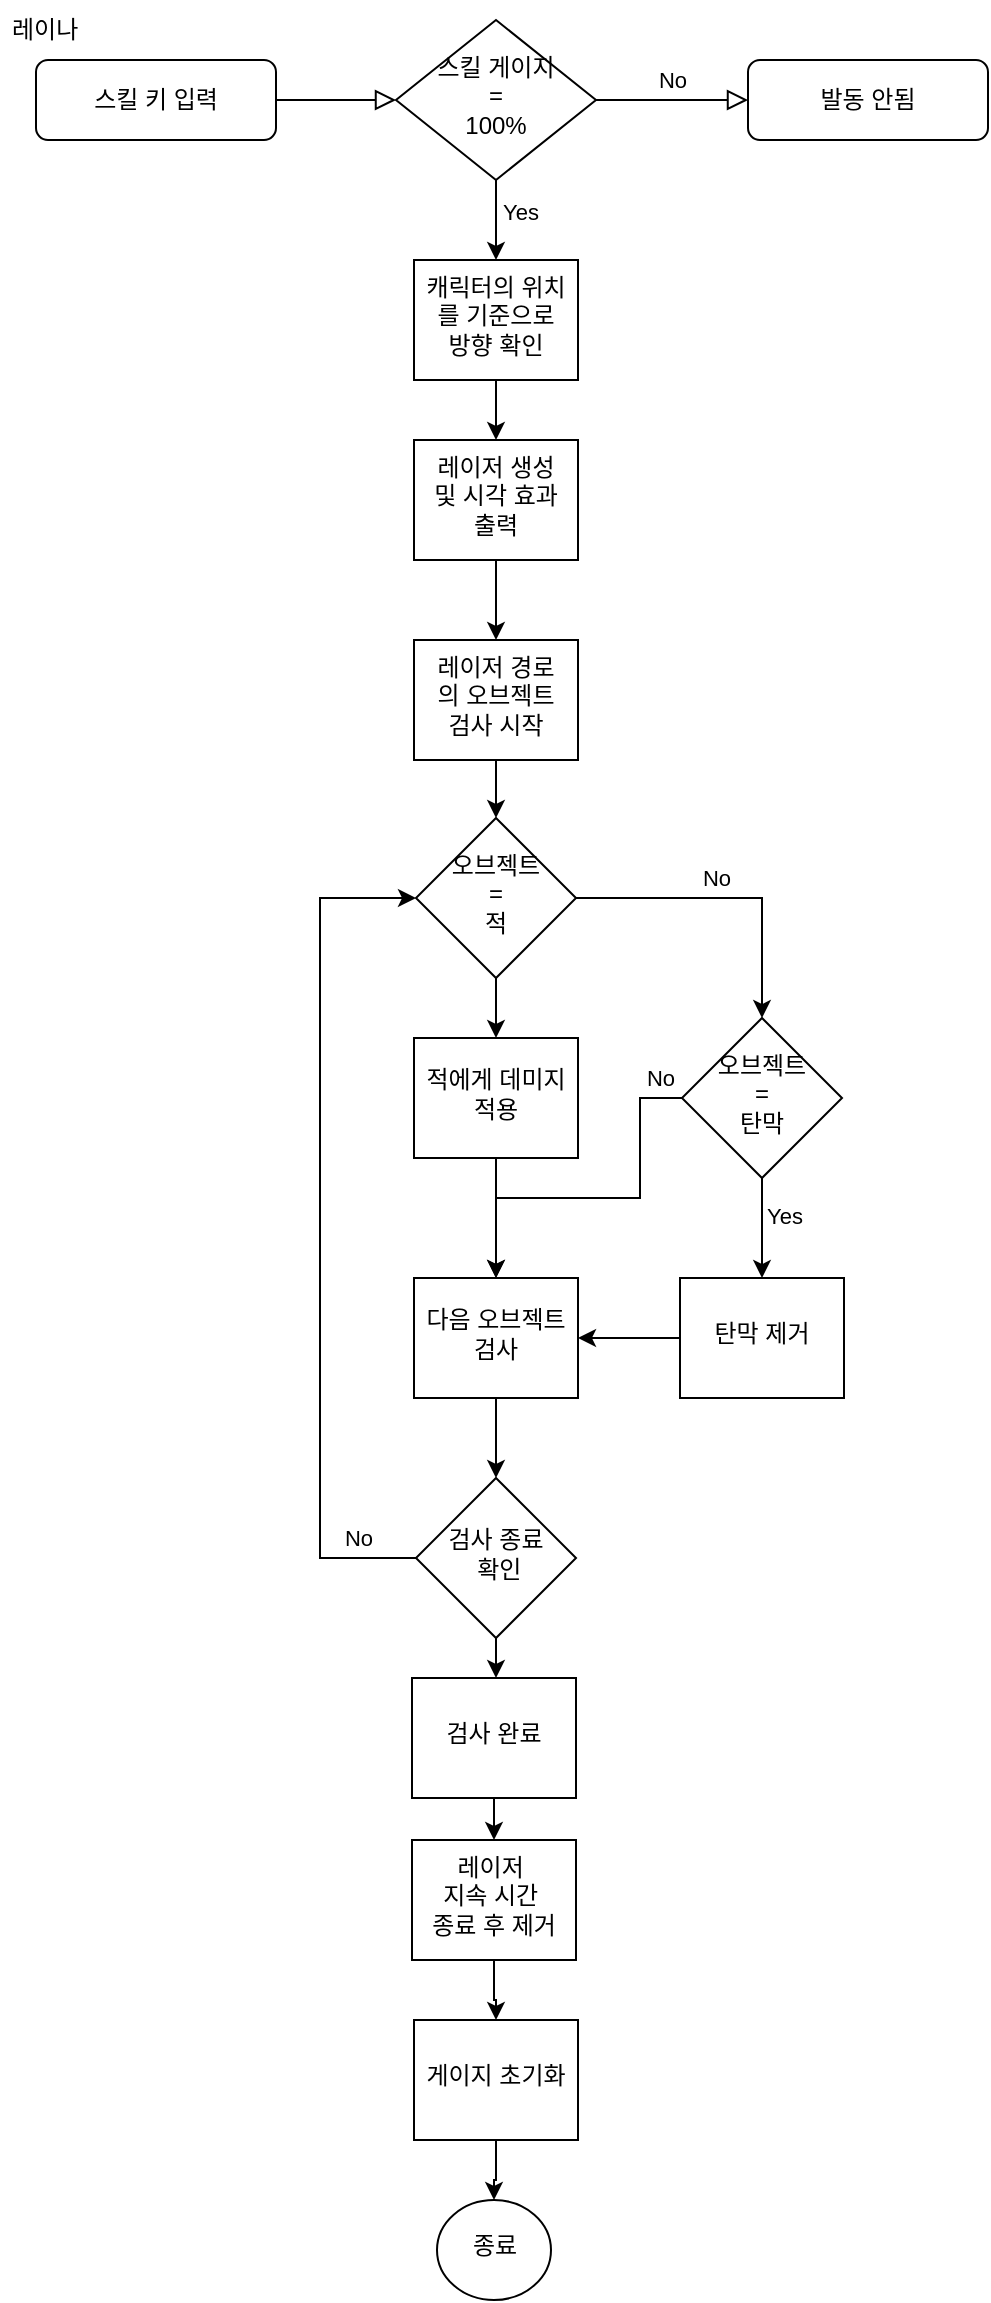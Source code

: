 <mxfile version="26.2.15">
  <diagram id="C5RBs43oDa-KdzZeNtuy" name="Page-1">
    <mxGraphModel dx="728" dy="1197" grid="1" gridSize="10" guides="1" tooltips="1" connect="1" arrows="1" fold="1" page="1" pageScale="1" pageWidth="827" pageHeight="1169" math="0" shadow="0">
      <root>
        <mxCell id="WIyWlLk6GJQsqaUBKTNV-0" />
        <mxCell id="WIyWlLk6GJQsqaUBKTNV-1" parent="WIyWlLk6GJQsqaUBKTNV-0" />
        <mxCell id="WIyWlLk6GJQsqaUBKTNV-2" value="" style="rounded=0;html=1;jettySize=auto;orthogonalLoop=1;fontSize=11;endArrow=block;endFill=0;endSize=8;strokeWidth=1;shadow=0;labelBackgroundColor=none;edgeStyle=orthogonalEdgeStyle;" parent="WIyWlLk6GJQsqaUBKTNV-1" source="WIyWlLk6GJQsqaUBKTNV-3" target="WIyWlLk6GJQsqaUBKTNV-6" edge="1">
          <mxGeometry relative="1" as="geometry" />
        </mxCell>
        <mxCell id="WIyWlLk6GJQsqaUBKTNV-3" value="스킬 키 입력" style="rounded=1;whiteSpace=wrap;html=1;fontSize=12;glass=0;strokeWidth=1;shadow=0;" parent="WIyWlLk6GJQsqaUBKTNV-1" vertex="1">
          <mxGeometry x="58" y="70" width="120" height="40" as="geometry" />
        </mxCell>
        <mxCell id="WIyWlLk6GJQsqaUBKTNV-5" value="No" style="edgeStyle=orthogonalEdgeStyle;rounded=0;html=1;jettySize=auto;orthogonalLoop=1;fontSize=11;endArrow=block;endFill=0;endSize=8;strokeWidth=1;shadow=0;labelBackgroundColor=none;" parent="WIyWlLk6GJQsqaUBKTNV-1" source="WIyWlLk6GJQsqaUBKTNV-6" target="WIyWlLk6GJQsqaUBKTNV-7" edge="1">
          <mxGeometry y="10" relative="1" as="geometry">
            <mxPoint as="offset" />
          </mxGeometry>
        </mxCell>
        <mxCell id="XRQsmOzAujlqHSzxxDNQ-4" value="" style="edgeStyle=orthogonalEdgeStyle;rounded=0;orthogonalLoop=1;jettySize=auto;html=1;" parent="WIyWlLk6GJQsqaUBKTNV-1" source="WIyWlLk6GJQsqaUBKTNV-6" target="XRQsmOzAujlqHSzxxDNQ-3" edge="1">
          <mxGeometry relative="1" as="geometry" />
        </mxCell>
        <mxCell id="XRQsmOzAujlqHSzxxDNQ-5" value="Yes" style="edgeLabel;html=1;align=center;verticalAlign=middle;resizable=0;points=[];" parent="XRQsmOzAujlqHSzxxDNQ-4" vertex="1" connectable="0">
          <mxGeometry x="-0.209" y="2" relative="1" as="geometry">
            <mxPoint x="10" as="offset" />
          </mxGeometry>
        </mxCell>
        <mxCell id="WIyWlLk6GJQsqaUBKTNV-6" value="스킬 게이지&lt;div&gt;=&lt;/div&gt;&lt;div&gt;100%&lt;/div&gt;" style="rhombus;whiteSpace=wrap;html=1;shadow=0;fontFamily=Helvetica;fontSize=12;align=center;strokeWidth=1;spacing=6;spacingTop=-4;" parent="WIyWlLk6GJQsqaUBKTNV-1" vertex="1">
          <mxGeometry x="238" y="50" width="100" height="80" as="geometry" />
        </mxCell>
        <mxCell id="WIyWlLk6GJQsqaUBKTNV-7" value="발동 안됨" style="rounded=1;whiteSpace=wrap;html=1;fontSize=12;glass=0;strokeWidth=1;shadow=0;" parent="WIyWlLk6GJQsqaUBKTNV-1" vertex="1">
          <mxGeometry x="414" y="70" width="120" height="40" as="geometry" />
        </mxCell>
        <mxCell id="XRQsmOzAujlqHSzxxDNQ-51" value="" style="edgeStyle=orthogonalEdgeStyle;rounded=0;orthogonalLoop=1;jettySize=auto;html=1;" parent="WIyWlLk6GJQsqaUBKTNV-1" source="XRQsmOzAujlqHSzxxDNQ-3" target="XRQsmOzAujlqHSzxxDNQ-50" edge="1">
          <mxGeometry relative="1" as="geometry" />
        </mxCell>
        <mxCell id="XRQsmOzAujlqHSzxxDNQ-3" value="캐릭터의 위치를 기준으로 방향 확인" style="whiteSpace=wrap;html=1;shadow=0;strokeWidth=1;spacing=6;spacingTop=-4;" parent="WIyWlLk6GJQsqaUBKTNV-1" vertex="1">
          <mxGeometry x="247" y="170" width="82" height="60" as="geometry" />
        </mxCell>
        <mxCell id="XRQsmOzAujlqHSzxxDNQ-47" value="레이나" style="text;strokeColor=none;fillColor=none;align=left;verticalAlign=middle;spacingLeft=4;spacingRight=4;overflow=hidden;points=[[0,0.5],[1,0.5]];portConstraint=eastwest;rotatable=0;whiteSpace=wrap;html=1;" parent="WIyWlLk6GJQsqaUBKTNV-1" vertex="1">
          <mxGeometry x="40" y="40" width="80" height="30" as="geometry" />
        </mxCell>
        <mxCell id="XRQsmOzAujlqHSzxxDNQ-53" value="" style="edgeStyle=orthogonalEdgeStyle;rounded=0;orthogonalLoop=1;jettySize=auto;html=1;" parent="WIyWlLk6GJQsqaUBKTNV-1" source="XRQsmOzAujlqHSzxxDNQ-50" target="XRQsmOzAujlqHSzxxDNQ-52" edge="1">
          <mxGeometry relative="1" as="geometry" />
        </mxCell>
        <mxCell id="XRQsmOzAujlqHSzxxDNQ-50" value="레이저 생성 및 시각 효과 출력" style="whiteSpace=wrap;html=1;shadow=0;strokeWidth=1;spacing=6;spacingTop=-4;" parent="WIyWlLk6GJQsqaUBKTNV-1" vertex="1">
          <mxGeometry x="247" y="260" width="82" height="60" as="geometry" />
        </mxCell>
        <mxCell id="XRQsmOzAujlqHSzxxDNQ-55" value="" style="edgeStyle=orthogonalEdgeStyle;rounded=0;orthogonalLoop=1;jettySize=auto;html=1;" parent="WIyWlLk6GJQsqaUBKTNV-1" source="XRQsmOzAujlqHSzxxDNQ-52" target="XRQsmOzAujlqHSzxxDNQ-54" edge="1">
          <mxGeometry relative="1" as="geometry" />
        </mxCell>
        <mxCell id="XRQsmOzAujlqHSzxxDNQ-52" value="레이저 경로 의 오브젝트 검사 시작" style="whiteSpace=wrap;html=1;shadow=0;strokeWidth=1;spacing=6;spacingTop=-4;" parent="WIyWlLk6GJQsqaUBKTNV-1" vertex="1">
          <mxGeometry x="247" y="360" width="82" height="60" as="geometry" />
        </mxCell>
        <mxCell id="XRQsmOzAujlqHSzxxDNQ-57" value="" style="edgeStyle=orthogonalEdgeStyle;rounded=0;orthogonalLoop=1;jettySize=auto;html=1;entryX=0.5;entryY=0;entryDx=0;entryDy=0;" parent="WIyWlLk6GJQsqaUBKTNV-1" source="XRQsmOzAujlqHSzxxDNQ-54" target="XRQsmOzAujlqHSzxxDNQ-59" edge="1">
          <mxGeometry relative="1" as="geometry">
            <mxPoint x="388" y="489" as="targetPoint" />
          </mxGeometry>
        </mxCell>
        <mxCell id="XRQsmOzAujlqHSzxxDNQ-58" value="No" style="edgeLabel;html=1;align=center;verticalAlign=middle;resizable=0;points=[];" parent="XRQsmOzAujlqHSzxxDNQ-57" vertex="1" connectable="0">
          <mxGeometry x="-0.087" y="2" relative="1" as="geometry">
            <mxPoint y="-8" as="offset" />
          </mxGeometry>
        </mxCell>
        <mxCell id="XRQsmOzAujlqHSzxxDNQ-66" value="" style="edgeStyle=orthogonalEdgeStyle;rounded=0;orthogonalLoop=1;jettySize=auto;html=1;" parent="WIyWlLk6GJQsqaUBKTNV-1" source="XRQsmOzAujlqHSzxxDNQ-54" target="XRQsmOzAujlqHSzxxDNQ-67" edge="1">
          <mxGeometry relative="1" as="geometry">
            <mxPoint x="288" y="619" as="targetPoint" />
          </mxGeometry>
        </mxCell>
        <mxCell id="XRQsmOzAujlqHSzxxDNQ-54" value="오브젝트&lt;div&gt;=&lt;/div&gt;&lt;div&gt;적&lt;/div&gt;" style="rhombus;whiteSpace=wrap;html=1;shadow=0;strokeWidth=1;spacing=6;spacingTop=-4;" parent="WIyWlLk6GJQsqaUBKTNV-1" vertex="1">
          <mxGeometry x="248" y="449" width="80" height="80" as="geometry" />
        </mxCell>
        <mxCell id="XRQsmOzAujlqHSzxxDNQ-61" value="" style="edgeStyle=orthogonalEdgeStyle;rounded=0;orthogonalLoop=1;jettySize=auto;html=1;" parent="WIyWlLk6GJQsqaUBKTNV-1" source="XRQsmOzAujlqHSzxxDNQ-59" target="XRQsmOzAujlqHSzxxDNQ-62" edge="1">
          <mxGeometry relative="1" as="geometry">
            <mxPoint x="420" y="619" as="targetPoint" />
          </mxGeometry>
        </mxCell>
        <mxCell id="XRQsmOzAujlqHSzxxDNQ-64" value="Yes" style="edgeLabel;html=1;align=center;verticalAlign=middle;resizable=0;points=[];" parent="XRQsmOzAujlqHSzxxDNQ-61" vertex="1" connectable="0">
          <mxGeometry x="-0.231" y="2" relative="1" as="geometry">
            <mxPoint x="9" as="offset" />
          </mxGeometry>
        </mxCell>
        <mxCell id="XRQsmOzAujlqHSzxxDNQ-71" value="" style="edgeStyle=orthogonalEdgeStyle;rounded=0;orthogonalLoop=1;jettySize=auto;html=1;" parent="WIyWlLk6GJQsqaUBKTNV-1" source="XRQsmOzAujlqHSzxxDNQ-59" target="XRQsmOzAujlqHSzxxDNQ-68" edge="1">
          <mxGeometry relative="1" as="geometry">
            <mxPoint x="288" y="649" as="targetPoint" />
            <Array as="points">
              <mxPoint x="360" y="589" />
              <mxPoint x="360" y="639" />
              <mxPoint x="288" y="639" />
            </Array>
          </mxGeometry>
        </mxCell>
        <mxCell id="XRQsmOzAujlqHSzxxDNQ-72" value="No" style="edgeLabel;html=1;align=center;verticalAlign=middle;resizable=0;points=[];" parent="XRQsmOzAujlqHSzxxDNQ-71" vertex="1" connectable="0">
          <mxGeometry x="-0.314" y="-2" relative="1" as="geometry">
            <mxPoint x="12" y="-52" as="offset" />
          </mxGeometry>
        </mxCell>
        <mxCell id="XRQsmOzAujlqHSzxxDNQ-59" value="오브젝트&lt;div&gt;=&lt;/div&gt;&lt;div&gt;탄막&lt;/div&gt;" style="rhombus;whiteSpace=wrap;html=1;shadow=0;strokeWidth=1;spacing=6;spacingTop=-4;" parent="WIyWlLk6GJQsqaUBKTNV-1" vertex="1">
          <mxGeometry x="381" y="549" width="80" height="80" as="geometry" />
        </mxCell>
        <mxCell id="XRQsmOzAujlqHSzxxDNQ-70" value="" style="edgeStyle=orthogonalEdgeStyle;rounded=0;orthogonalLoop=1;jettySize=auto;html=1;" parent="WIyWlLk6GJQsqaUBKTNV-1" source="XRQsmOzAujlqHSzxxDNQ-62" target="XRQsmOzAujlqHSzxxDNQ-68" edge="1">
          <mxGeometry relative="1" as="geometry" />
        </mxCell>
        <mxCell id="XRQsmOzAujlqHSzxxDNQ-62" value="탄막 제거" style="whiteSpace=wrap;html=1;shadow=0;strokeWidth=1;spacing=6;spacingTop=-4;" parent="WIyWlLk6GJQsqaUBKTNV-1" vertex="1">
          <mxGeometry x="380" y="679" width="82" height="60" as="geometry" />
        </mxCell>
        <mxCell id="XRQsmOzAujlqHSzxxDNQ-69" value="" style="edgeStyle=orthogonalEdgeStyle;rounded=0;orthogonalLoop=1;jettySize=auto;html=1;" parent="WIyWlLk6GJQsqaUBKTNV-1" source="XRQsmOzAujlqHSzxxDNQ-67" target="XRQsmOzAujlqHSzxxDNQ-68" edge="1">
          <mxGeometry relative="1" as="geometry" />
        </mxCell>
        <mxCell id="XRQsmOzAujlqHSzxxDNQ-67" value="적에게 데미지 적용" style="whiteSpace=wrap;html=1;shadow=0;strokeWidth=1;spacing=6;spacingTop=-4;" parent="WIyWlLk6GJQsqaUBKTNV-1" vertex="1">
          <mxGeometry x="247" y="559" width="82" height="60" as="geometry" />
        </mxCell>
        <mxCell id="XRQsmOzAujlqHSzxxDNQ-74" value="" style="edgeStyle=orthogonalEdgeStyle;rounded=0;orthogonalLoop=1;jettySize=auto;html=1;" parent="WIyWlLk6GJQsqaUBKTNV-1" source="XRQsmOzAujlqHSzxxDNQ-68" target="XRQsmOzAujlqHSzxxDNQ-75" edge="1">
          <mxGeometry relative="1" as="geometry">
            <mxPoint x="288" y="779" as="targetPoint" />
          </mxGeometry>
        </mxCell>
        <mxCell id="XRQsmOzAujlqHSzxxDNQ-68" value="다음 오브젝트 검사" style="whiteSpace=wrap;html=1;shadow=0;strokeWidth=1;spacing=6;spacingTop=-4;" parent="WIyWlLk6GJQsqaUBKTNV-1" vertex="1">
          <mxGeometry x="247" y="679" width="82" height="60" as="geometry" />
        </mxCell>
        <mxCell id="XRQsmOzAujlqHSzxxDNQ-79" value="" style="edgeStyle=orthogonalEdgeStyle;rounded=0;orthogonalLoop=1;jettySize=auto;html=1;" parent="WIyWlLk6GJQsqaUBKTNV-1" source="XRQsmOzAujlqHSzxxDNQ-75" edge="1">
          <mxGeometry relative="1" as="geometry">
            <mxPoint x="288.029" y="879" as="targetPoint" />
          </mxGeometry>
        </mxCell>
        <mxCell id="XRQsmOzAujlqHSzxxDNQ-75" value="검사 종료&lt;div&gt;&amp;nbsp;&lt;span style=&quot;background-color: transparent; color: light-dark(rgb(0, 0, 0), rgb(255, 255, 255));&quot;&gt;확인&lt;/span&gt;&lt;/div&gt;" style="rhombus;whiteSpace=wrap;html=1;shadow=0;strokeWidth=1;spacing=6;spacingTop=-4;" parent="WIyWlLk6GJQsqaUBKTNV-1" vertex="1">
          <mxGeometry x="248" y="779" width="80" height="80" as="geometry" />
        </mxCell>
        <mxCell id="XRQsmOzAujlqHSzxxDNQ-76" value="" style="endArrow=classic;html=1;rounded=0;exitX=0;exitY=0.5;exitDx=0;exitDy=0;" parent="WIyWlLk6GJQsqaUBKTNV-1" source="XRQsmOzAujlqHSzxxDNQ-75" target="XRQsmOzAujlqHSzxxDNQ-54" edge="1">
          <mxGeometry width="50" height="50" relative="1" as="geometry">
            <mxPoint x="150" y="819" as="sourcePoint" />
            <mxPoint x="200" y="429" as="targetPoint" />
            <Array as="points">
              <mxPoint x="200" y="819" />
              <mxPoint x="200" y="489" />
            </Array>
          </mxGeometry>
        </mxCell>
        <mxCell id="XRQsmOzAujlqHSzxxDNQ-77" value="No" style="edgeLabel;html=1;align=center;verticalAlign=middle;resizable=0;points=[];" parent="XRQsmOzAujlqHSzxxDNQ-76" vertex="1" connectable="0">
          <mxGeometry x="-0.863" y="-2" relative="1" as="geometry">
            <mxPoint y="-8" as="offset" />
          </mxGeometry>
        </mxCell>
        <mxCell id="XRQsmOzAujlqHSzxxDNQ-83" value="" style="edgeStyle=orthogonalEdgeStyle;rounded=0;orthogonalLoop=1;jettySize=auto;html=1;" parent="WIyWlLk6GJQsqaUBKTNV-1" source="XRQsmOzAujlqHSzxxDNQ-80" target="XRQsmOzAujlqHSzxxDNQ-82" edge="1">
          <mxGeometry relative="1" as="geometry" />
        </mxCell>
        <mxCell id="XRQsmOzAujlqHSzxxDNQ-80" value="검사 완료" style="whiteSpace=wrap;html=1;shadow=0;strokeWidth=1;spacing=6;spacingTop=-4;" parent="WIyWlLk6GJQsqaUBKTNV-1" vertex="1">
          <mxGeometry x="246" y="879" width="82" height="60" as="geometry" />
        </mxCell>
        <mxCell id="jBQu_t9P48dw0bJzVstF-2" value="" style="edgeStyle=orthogonalEdgeStyle;rounded=0;orthogonalLoop=1;jettySize=auto;html=1;" edge="1" parent="WIyWlLk6GJQsqaUBKTNV-1" source="XRQsmOzAujlqHSzxxDNQ-82" target="jBQu_t9P48dw0bJzVstF-1">
          <mxGeometry relative="1" as="geometry" />
        </mxCell>
        <mxCell id="XRQsmOzAujlqHSzxxDNQ-82" value="레이저&amp;nbsp;&lt;div&gt;지속 시간&amp;nbsp;&lt;div&gt;종료 후 제거&lt;/div&gt;&lt;/div&gt;" style="whiteSpace=wrap;html=1;shadow=0;strokeWidth=1;spacing=6;spacingTop=-4;" parent="WIyWlLk6GJQsqaUBKTNV-1" vertex="1">
          <mxGeometry x="246" y="960" width="82" height="60" as="geometry" />
        </mxCell>
        <mxCell id="XRQsmOzAujlqHSzxxDNQ-84" value="종료" style="ellipse;whiteSpace=wrap;html=1;shadow=0;strokeWidth=1;spacing=6;spacingTop=-4;" parent="WIyWlLk6GJQsqaUBKTNV-1" vertex="1">
          <mxGeometry x="258.5" y="1140" width="57" height="50" as="geometry" />
        </mxCell>
        <mxCell id="jBQu_t9P48dw0bJzVstF-3" value="" style="edgeStyle=orthogonalEdgeStyle;rounded=0;orthogonalLoop=1;jettySize=auto;html=1;" edge="1" parent="WIyWlLk6GJQsqaUBKTNV-1" source="jBQu_t9P48dw0bJzVstF-1" target="XRQsmOzAujlqHSzxxDNQ-84">
          <mxGeometry relative="1" as="geometry" />
        </mxCell>
        <mxCell id="jBQu_t9P48dw0bJzVstF-1" value="게이지 초기화" style="whiteSpace=wrap;html=1;shadow=0;strokeWidth=1;spacing=6;spacingTop=-4;" vertex="1" parent="WIyWlLk6GJQsqaUBKTNV-1">
          <mxGeometry x="247" y="1050" width="82" height="60" as="geometry" />
        </mxCell>
      </root>
    </mxGraphModel>
  </diagram>
</mxfile>
